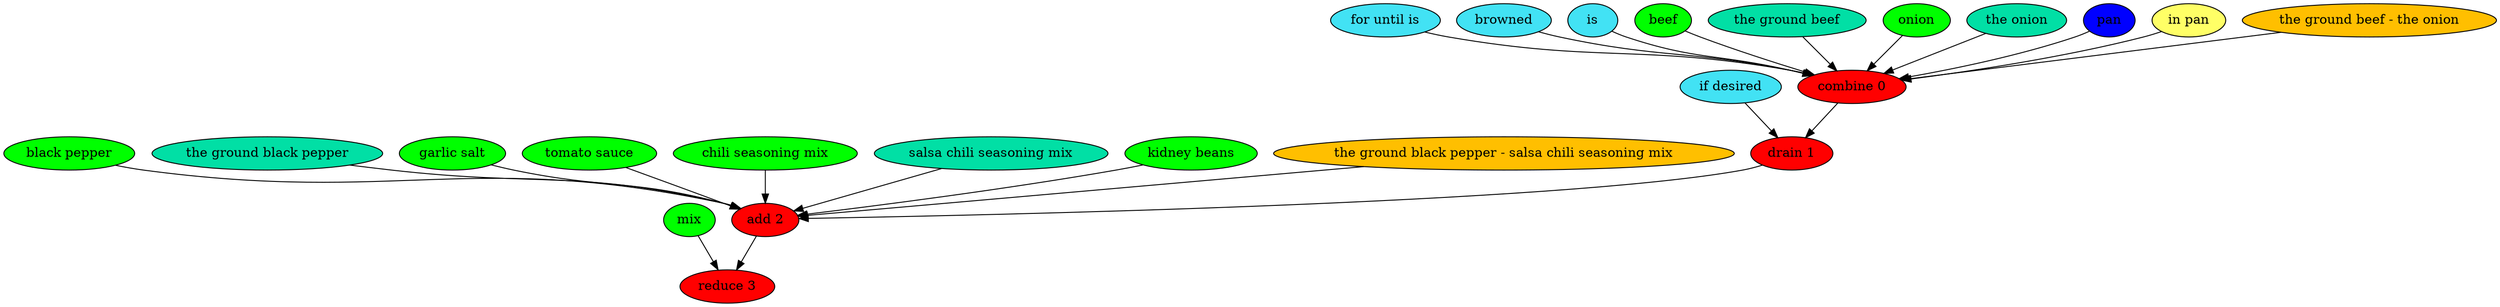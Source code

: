 digraph G {
"combine 0" [style=filled, fillcolor=red];
"for until is" [style=filled, fillcolor="#42e2f4"];
"for until is" -> "combine 0";
browned [style=filled, fillcolor="#42e2f4"];
browned -> "combine 0";
is [style=filled, fillcolor="#42e2f4"];
is -> "combine 0";
beef [style=filled, fillcolor=green];
beef -> "combine 0";
"the ground beef" [style=filled, fillcolor="#01DFA5"];
"the ground beef" -> "combine 0";
onion [style=filled, fillcolor=green];
onion -> "combine 0";
"the onion" [style=filled, fillcolor="#01DFA5"];
"the onion" -> "combine 0";
pan [style=filled, fillcolor="#0000ff"];
pan -> "combine 0";
"in pan" [style=filled, fillcolor="#ffff66"];
"in pan" -> "combine 0";
"the ground beef - the onion" [style=filled, fillcolor="#FFBF00"];
"the ground beef - the onion" -> "combine 0";
"drain 1" [style=filled, fillcolor=red];
"if desired" [style=filled, fillcolor="#42e2f4"];
"if desired" -> "drain 1";
"add 2" [style=filled, fillcolor=red];
"black pepper" [style=filled, fillcolor=green];
"black pepper" -> "add 2";
"the ground black pepper" [style=filled, fillcolor="#01DFA5"];
"the ground black pepper" -> "add 2";
"garlic salt" [style=filled, fillcolor=green];
"garlic salt" -> "add 2";
"tomato sauce" [style=filled, fillcolor=green];
"tomato sauce" -> "add 2";
"chili seasoning mix" [style=filled, fillcolor=green];
"chili seasoning mix" -> "add 2";
"salsa chili seasoning mix" [style=filled, fillcolor="#01DFA5"];
"salsa chili seasoning mix" -> "add 2";
"kidney beans" [style=filled, fillcolor=green];
"kidney beans" -> "add 2";
"the ground black pepper - salsa chili seasoning mix" [style=filled, fillcolor="#FFBF00"];
"the ground black pepper - salsa chili seasoning mix" -> "add 2";
"reduce 3" [style=filled, fillcolor=red];
mix [style=filled, fillcolor=green];
mix -> "reduce 3";
"combine 0" -> "drain 1";
"drain 1" -> "add 2";
"add 2" -> "reduce 3";
}
